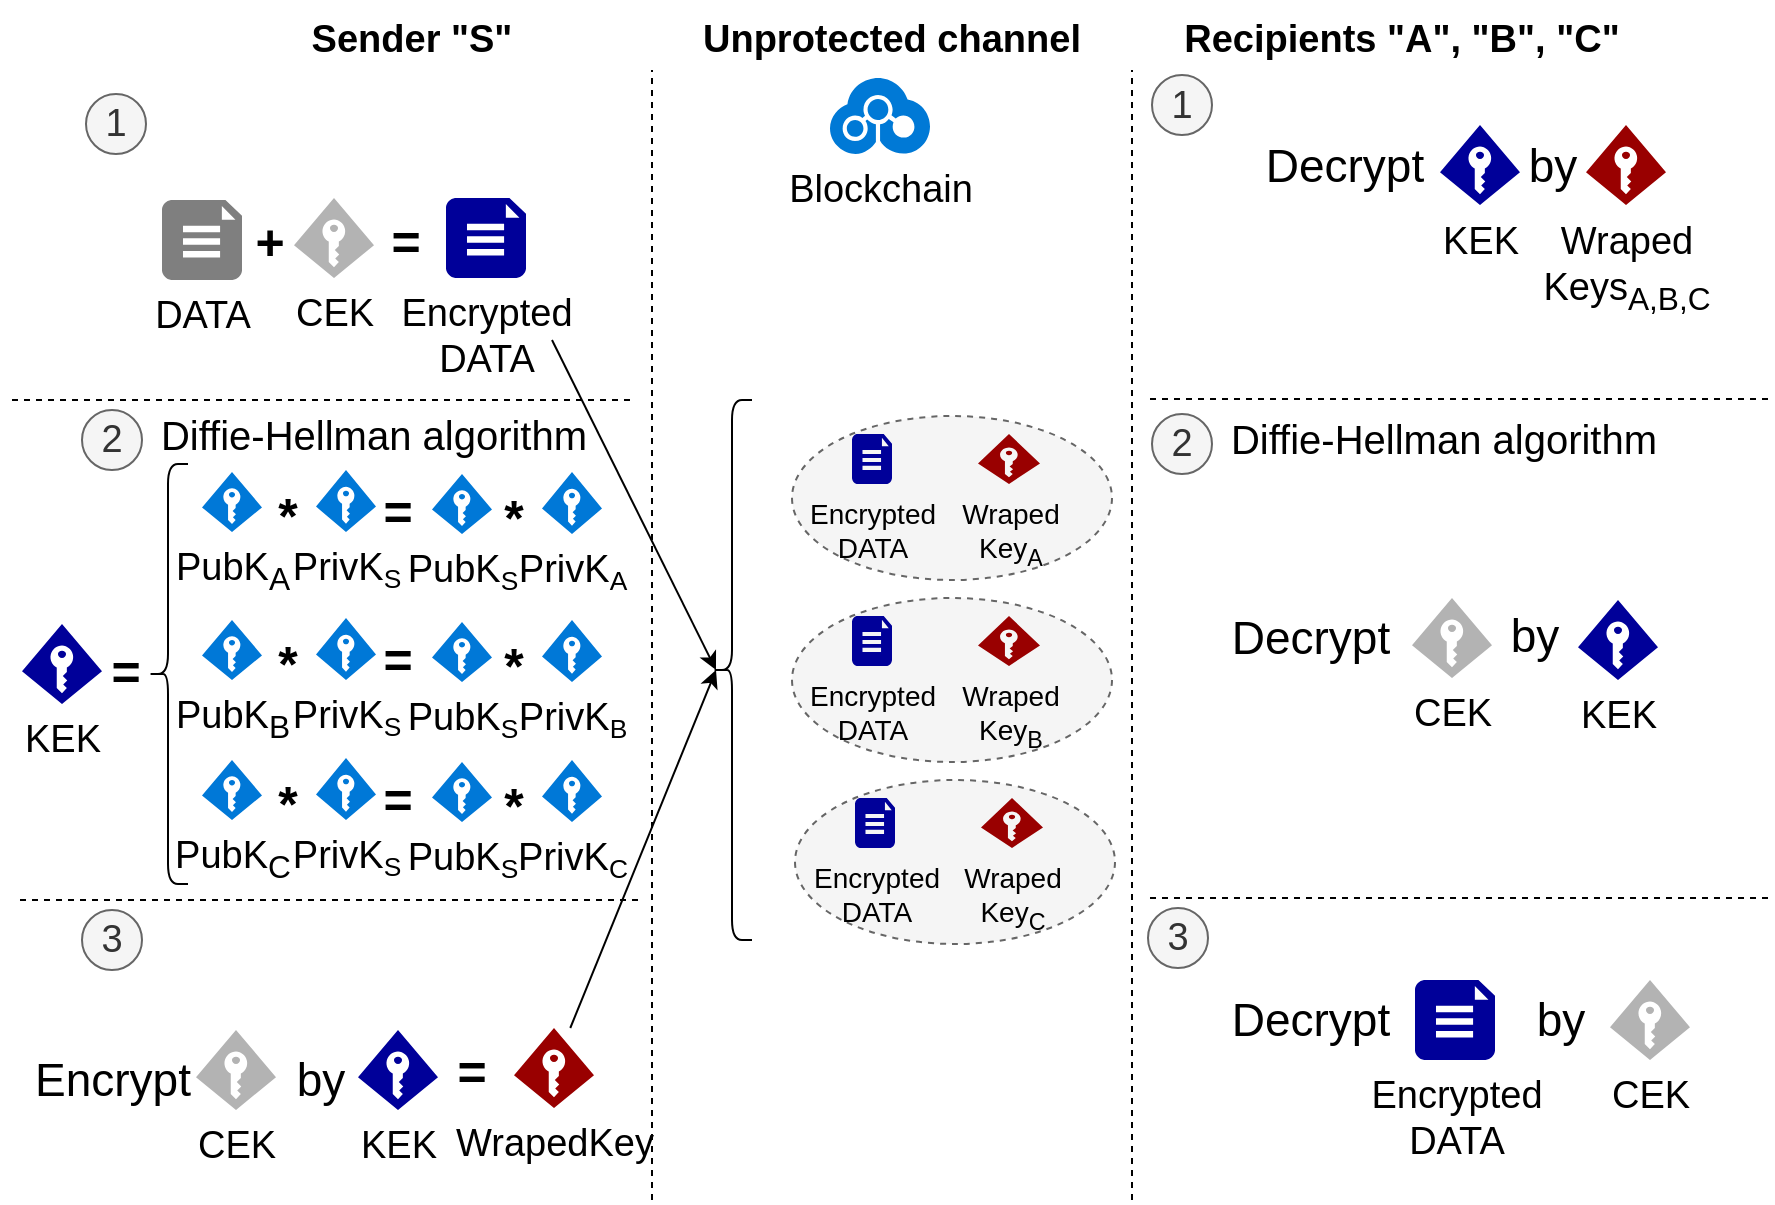 <mxfile version="11.0.4" type="device"><diagram id="H9eqBlYTDBoJXZ8dgoag" name="Page-1"><mxGraphModel dx="1292" dy="702" grid="1" gridSize="10" guides="1" tooltips="1" connect="1" arrows="1" fold="1" page="1" pageScale="1" pageWidth="1100" pageHeight="850" math="0" shadow="0"><root><mxCell id="0"/><mxCell id="1" parent="0"/><mxCell id="jH6wzmLvrW6OHqlmwqve-7" value="" style="endArrow=none;dashed=1;html=1;" edge="1" parent="1"><mxGeometry width="50" height="50" relative="1" as="geometry"><mxPoint x="410" y="800" as="sourcePoint"/><mxPoint x="410" y="235" as="targetPoint"/></mxGeometry></mxCell><mxCell id="jH6wzmLvrW6OHqlmwqve-8" value="" style="endArrow=none;dashed=1;html=1;" edge="1" parent="1"><mxGeometry width="50" height="50" relative="1" as="geometry"><mxPoint x="650" y="800" as="sourcePoint"/><mxPoint x="650" y="235" as="targetPoint"/></mxGeometry></mxCell><mxCell id="jH6wzmLvrW6OHqlmwqve-9" value="Sender &quot;S&quot;" style="text;html=1;strokeColor=none;fillColor=none;align=center;verticalAlign=middle;whiteSpace=wrap;rounded=0;fontSize=19;fontStyle=1" vertex="1" parent="1"><mxGeometry x="180" y="200" width="220" height="40" as="geometry"/></mxCell><mxCell id="jH6wzmLvrW6OHqlmwqve-10" value="Unprotected channel" style="text;html=1;strokeColor=none;fillColor=none;align=center;verticalAlign=middle;whiteSpace=wrap;rounded=0;fontSize=19;fontStyle=1" vertex="1" parent="1"><mxGeometry x="420" y="200" width="220" height="40" as="geometry"/></mxCell><mxCell id="jH6wzmLvrW6OHqlmwqve-11" value="Recipients &quot;A&quot;, &quot;B&quot;, &quot;C&quot;" style="text;html=1;strokeColor=none;fillColor=none;align=center;verticalAlign=middle;whiteSpace=wrap;rounded=0;fontSize=19;fontStyle=1" vertex="1" parent="1"><mxGeometry x="660" y="200" width="250" height="40" as="geometry"/></mxCell><mxCell id="jH6wzmLvrW6OHqlmwqve-15" value="" style="endArrow=none;dashed=1;html=1;fontSize=19;entryX=0.99;entryY=1.012;entryDx=0;entryDy=0;entryPerimeter=0;" edge="1" parent="1"><mxGeometry width="50" height="50" relative="1" as="geometry"><mxPoint x="90" y="400" as="sourcePoint"/><mxPoint x="399.824" y="399.941" as="targetPoint"/></mxGeometry></mxCell><mxCell id="jH6wzmLvrW6OHqlmwqve-17" value="CEK" style="shadow=0;dashed=0;html=1;strokeColor=none;fillColor=#B3B3B3;labelPosition=center;verticalLabelPosition=bottom;verticalAlign=top;align=center;shape=mxgraph.azure.access_control;pointerEvents=1;fontSize=19;" vertex="1" parent="1"><mxGeometry x="231" y="299" width="40" height="40" as="geometry"/></mxCell><mxCell id="jH6wzmLvrW6OHqlmwqve-18" value="DATA" style="pointerEvents=1;shadow=0;dashed=0;html=1;strokeColor=none;labelPosition=center;verticalLabelPosition=bottom;verticalAlign=top;align=center;shape=mxgraph.azure.file_2;fillColor=#7F7F7F;fontSize=19;" vertex="1" parent="1"><mxGeometry x="165" y="300" width="40" height="40" as="geometry"/></mxCell><mxCell id="jH6wzmLvrW6OHqlmwqve-19" value="&lt;b&gt;&lt;font style=&quot;font-size: 25px&quot;&gt;+&lt;/font&gt;&lt;/b&gt;" style="text;html=1;strokeColor=none;fillColor=none;align=center;verticalAlign=middle;whiteSpace=wrap;rounded=0;fontSize=19;" vertex="1" parent="1"><mxGeometry x="199" y="310" width="40" height="20" as="geometry"/></mxCell><mxCell id="jH6wzmLvrW6OHqlmwqve-20" value="&lt;b&gt;&lt;font style=&quot;font-size: 25px&quot;&gt;=&lt;/font&gt;&lt;/b&gt;" style="text;html=1;strokeColor=none;fillColor=none;align=center;verticalAlign=middle;whiteSpace=wrap;rounded=0;fontSize=19;" vertex="1" parent="1"><mxGeometry x="267" y="310" width="40" height="20" as="geometry"/></mxCell><mxCell id="jH6wzmLvrW6OHqlmwqve-21" value="Encrypted&lt;br&gt;DATA" style="pointerEvents=1;shadow=0;dashed=0;html=1;strokeColor=none;labelPosition=center;verticalLabelPosition=bottom;verticalAlign=top;align=center;shape=mxgraph.azure.file_2;fillColor=#000099;fontSize=19;" vertex="1" parent="1"><mxGeometry x="307" y="299" width="40" height="40" as="geometry"/></mxCell><mxCell id="jH6wzmLvrW6OHqlmwqve-26" value="KEK" style="shadow=0;dashed=0;html=1;strokeColor=none;fillColor=#000099;labelPosition=center;verticalLabelPosition=bottom;verticalAlign=top;align=center;shape=mxgraph.azure.access_control;pointerEvents=1;fontSize=19;" vertex="1" parent="1"><mxGeometry x="95" y="512" width="40" height="40" as="geometry"/></mxCell><mxCell id="jH6wzmLvrW6OHqlmwqve-27" value="&lt;b&gt;&lt;font style=&quot;font-size: 25px&quot;&gt;=&lt;/font&gt;&lt;/b&gt;" style="text;html=1;strokeColor=none;fillColor=none;align=center;verticalAlign=middle;whiteSpace=wrap;rounded=0;fontSize=19;" vertex="1" parent="1"><mxGeometry x="127" y="525" width="40" height="20" as="geometry"/></mxCell><mxCell id="jH6wzmLvrW6OHqlmwqve-28" value="PubK&lt;sub&gt;A&lt;/sub&gt;" style="pointerEvents=1;shadow=0;dashed=0;html=1;strokeColor=none;labelPosition=center;verticalLabelPosition=bottom;verticalAlign=top;align=center;shape=mxgraph.azure.access_control;fillColor=#0078D7;fontSize=19;" vertex="1" parent="1"><mxGeometry x="185" y="436" width="30" height="30" as="geometry"/></mxCell><mxCell id="jH6wzmLvrW6OHqlmwqve-31" value="&lt;b&gt;&lt;font style=&quot;font-size: 25px&quot;&gt;*&lt;/font&gt;&lt;/b&gt;" style="text;html=1;strokeColor=none;fillColor=none;align=center;verticalAlign=middle;whiteSpace=wrap;rounded=0;fontSize=19;" vertex="1" parent="1"><mxGeometry x="208" y="447" width="40" height="20" as="geometry"/></mxCell><mxCell id="jH6wzmLvrW6OHqlmwqve-32" value="PrivK&lt;span style=&quot;font-size: 15.833px&quot;&gt;&lt;sub&gt;S&lt;/sub&gt;&lt;/span&gt;" style="pointerEvents=1;shadow=0;dashed=0;html=1;strokeColor=none;labelPosition=center;verticalLabelPosition=bottom;verticalAlign=top;align=center;shape=mxgraph.azure.access_control;fillColor=#0078D7;fontSize=19;" vertex="1" parent="1"><mxGeometry x="242" y="435" width="30" height="31" as="geometry"/></mxCell><mxCell id="jH6wzmLvrW6OHqlmwqve-33" value="Blockchain" style="shadow=0;dashed=0;html=1;strokeColor=none;labelPosition=center;verticalLabelPosition=bottom;verticalAlign=top;align=center;shape=mxgraph.mscae.cloud.blockchain;fillColor=#0079D6;fontSize=19;" vertex="1" parent="1"><mxGeometry x="499" y="239" width="50" height="38" as="geometry"/></mxCell><mxCell id="jH6wzmLvrW6OHqlmwqve-34" value="&lt;b&gt;&lt;font style=&quot;font-size: 25px&quot;&gt;=&lt;/font&gt;&lt;/b&gt;" style="text;html=1;strokeColor=none;fillColor=none;align=center;verticalAlign=middle;whiteSpace=wrap;rounded=0;fontSize=19;" vertex="1" parent="1"><mxGeometry x="263" y="445" width="40" height="20" as="geometry"/></mxCell><mxCell id="jH6wzmLvrW6OHqlmwqve-35" value="1" style="ellipse;whiteSpace=wrap;html=1;aspect=fixed;fillColor=#f5f5f5;fontSize=19;strokeColor=#666666;fontColor=#333333;backgroundOutline=1;noLabel=0;shadow=0;" vertex="1" parent="1"><mxGeometry x="127" y="247" width="30" height="30" as="geometry"/></mxCell><mxCell id="jH6wzmLvrW6OHqlmwqve-36" value="2" style="ellipse;whiteSpace=wrap;html=1;aspect=fixed;fillColor=#f5f5f5;fontSize=19;strokeColor=#666666;fontColor=#333333;backgroundOutline=1;noLabel=0;shadow=0;" vertex="1" parent="1"><mxGeometry x="125" y="405" width="30" height="30" as="geometry"/></mxCell><mxCell id="jH6wzmLvrW6OHqlmwqve-37" value="PubK&lt;span style=&quot;font-size: 15.833px&quot;&gt;&lt;sub&gt;S&lt;/sub&gt;&lt;/span&gt;" style="pointerEvents=1;shadow=0;dashed=0;html=1;strokeColor=none;labelPosition=center;verticalLabelPosition=bottom;verticalAlign=top;align=center;shape=mxgraph.azure.access_control;fillColor=#0078D7;fontSize=19;" vertex="1" parent="1"><mxGeometry x="300" y="437" width="30" height="30" as="geometry"/></mxCell><mxCell id="jH6wzmLvrW6OHqlmwqve-38" value="&lt;b&gt;&lt;font style=&quot;font-size: 25px&quot;&gt;*&lt;/font&gt;&lt;/b&gt;" style="text;html=1;strokeColor=none;fillColor=none;align=center;verticalAlign=middle;whiteSpace=wrap;rounded=0;fontSize=19;" vertex="1" parent="1"><mxGeometry x="321" y="448" width="40" height="20" as="geometry"/></mxCell><mxCell id="jH6wzmLvrW6OHqlmwqve-39" value="PrivK&lt;span style=&quot;font-size: 15.833px&quot;&gt;&lt;sub&gt;A&lt;/sub&gt;&lt;/span&gt;" style="pointerEvents=1;shadow=0;dashed=0;html=1;strokeColor=none;labelPosition=center;verticalLabelPosition=bottom;verticalAlign=top;align=center;shape=mxgraph.azure.access_control;fillColor=#0078D7;fontSize=19;" vertex="1" parent="1"><mxGeometry x="355" y="436" width="30" height="31" as="geometry"/></mxCell><mxCell id="jH6wzmLvrW6OHqlmwqve-40" value="PubK&lt;sub&gt;B&lt;/sub&gt;" style="pointerEvents=1;shadow=0;dashed=0;html=1;strokeColor=none;labelPosition=center;verticalLabelPosition=bottom;verticalAlign=top;align=center;shape=mxgraph.azure.access_control;fillColor=#0078D7;fontSize=19;" vertex="1" parent="1"><mxGeometry x="185" y="510" width="30" height="30" as="geometry"/></mxCell><mxCell id="jH6wzmLvrW6OHqlmwqve-41" value="&lt;b&gt;&lt;font style=&quot;font-size: 25px&quot;&gt;*&lt;/font&gt;&lt;/b&gt;" style="text;html=1;strokeColor=none;fillColor=none;align=center;verticalAlign=middle;whiteSpace=wrap;rounded=0;fontSize=19;" vertex="1" parent="1"><mxGeometry x="208" y="521" width="40" height="20" as="geometry"/></mxCell><mxCell id="jH6wzmLvrW6OHqlmwqve-42" value="PrivK&lt;span style=&quot;font-size: 15.833px&quot;&gt;&lt;sub&gt;S&lt;/sub&gt;&lt;/span&gt;" style="pointerEvents=1;shadow=0;dashed=0;html=1;strokeColor=none;labelPosition=center;verticalLabelPosition=bottom;verticalAlign=top;align=center;shape=mxgraph.azure.access_control;fillColor=#0078D7;fontSize=19;" vertex="1" parent="1"><mxGeometry x="242" y="509" width="30" height="31" as="geometry"/></mxCell><mxCell id="jH6wzmLvrW6OHqlmwqve-43" value="&lt;b&gt;&lt;font style=&quot;font-size: 25px&quot;&gt;=&lt;/font&gt;&lt;/b&gt;" style="text;html=1;strokeColor=none;fillColor=none;align=center;verticalAlign=middle;whiteSpace=wrap;rounded=0;fontSize=19;" vertex="1" parent="1"><mxGeometry x="263" y="519" width="40" height="20" as="geometry"/></mxCell><mxCell id="jH6wzmLvrW6OHqlmwqve-44" value="PubK&lt;span style=&quot;font-size: 15.833px&quot;&gt;&lt;sub&gt;S&lt;/sub&gt;&lt;/span&gt;" style="pointerEvents=1;shadow=0;dashed=0;html=1;strokeColor=none;labelPosition=center;verticalLabelPosition=bottom;verticalAlign=top;align=center;shape=mxgraph.azure.access_control;fillColor=#0078D7;fontSize=19;" vertex="1" parent="1"><mxGeometry x="300" y="511" width="30" height="30" as="geometry"/></mxCell><mxCell id="jH6wzmLvrW6OHqlmwqve-45" value="&lt;b&gt;&lt;font style=&quot;font-size: 25px&quot;&gt;*&lt;/font&gt;&lt;/b&gt;" style="text;html=1;strokeColor=none;fillColor=none;align=center;verticalAlign=middle;whiteSpace=wrap;rounded=0;fontSize=19;" vertex="1" parent="1"><mxGeometry x="321" y="522" width="40" height="20" as="geometry"/></mxCell><mxCell id="jH6wzmLvrW6OHqlmwqve-46" value="PrivK&lt;span style=&quot;font-size: 15.833px&quot;&gt;&lt;sub&gt;B&lt;/sub&gt;&lt;/span&gt;" style="pointerEvents=1;shadow=0;dashed=0;html=1;strokeColor=none;labelPosition=center;verticalLabelPosition=bottom;verticalAlign=top;align=center;shape=mxgraph.azure.access_control;fillColor=#0078D7;fontSize=19;" vertex="1" parent="1"><mxGeometry x="355" y="510" width="30" height="31" as="geometry"/></mxCell><mxCell id="jH6wzmLvrW6OHqlmwqve-47" value="PubK&lt;sub&gt;C&lt;/sub&gt;" style="pointerEvents=1;shadow=0;dashed=0;html=1;strokeColor=none;labelPosition=center;verticalLabelPosition=bottom;verticalAlign=top;align=center;shape=mxgraph.azure.access_control;fillColor=#0078D7;fontSize=19;" vertex="1" parent="1"><mxGeometry x="185" y="580" width="30" height="30" as="geometry"/></mxCell><mxCell id="jH6wzmLvrW6OHqlmwqve-48" value="&lt;b&gt;&lt;font style=&quot;font-size: 25px&quot;&gt;*&lt;/font&gt;&lt;/b&gt;" style="text;html=1;strokeColor=none;fillColor=none;align=center;verticalAlign=middle;whiteSpace=wrap;rounded=0;fontSize=19;" vertex="1" parent="1"><mxGeometry x="208" y="591" width="40" height="20" as="geometry"/></mxCell><mxCell id="jH6wzmLvrW6OHqlmwqve-49" value="PrivK&lt;span style=&quot;font-size: 15.833px&quot;&gt;&lt;sub&gt;S&lt;/sub&gt;&lt;/span&gt;" style="pointerEvents=1;shadow=0;dashed=0;html=1;strokeColor=none;labelPosition=center;verticalLabelPosition=bottom;verticalAlign=top;align=center;shape=mxgraph.azure.access_control;fillColor=#0078D7;fontSize=19;" vertex="1" parent="1"><mxGeometry x="242" y="579" width="30" height="31" as="geometry"/></mxCell><mxCell id="jH6wzmLvrW6OHqlmwqve-50" value="&lt;b&gt;&lt;font style=&quot;font-size: 25px&quot;&gt;=&lt;/font&gt;&lt;/b&gt;" style="text;html=1;strokeColor=none;fillColor=none;align=center;verticalAlign=middle;whiteSpace=wrap;rounded=0;fontSize=19;" vertex="1" parent="1"><mxGeometry x="263" y="589" width="40" height="20" as="geometry"/></mxCell><mxCell id="jH6wzmLvrW6OHqlmwqve-51" value="PubK&lt;span style=&quot;font-size: 15.833px&quot;&gt;&lt;sub&gt;S&lt;/sub&gt;&lt;/span&gt;" style="pointerEvents=1;shadow=0;dashed=0;html=1;strokeColor=none;labelPosition=center;verticalLabelPosition=bottom;verticalAlign=top;align=center;shape=mxgraph.azure.access_control;fillColor=#0078D7;fontSize=19;" vertex="1" parent="1"><mxGeometry x="300" y="581" width="30" height="30" as="geometry"/></mxCell><mxCell id="jH6wzmLvrW6OHqlmwqve-52" value="&lt;b&gt;&lt;font style=&quot;font-size: 25px&quot;&gt;*&lt;/font&gt;&lt;/b&gt;" style="text;html=1;strokeColor=none;fillColor=none;align=center;verticalAlign=middle;whiteSpace=wrap;rounded=0;fontSize=19;" vertex="1" parent="1"><mxGeometry x="321" y="592" width="40" height="20" as="geometry"/></mxCell><mxCell id="jH6wzmLvrW6OHqlmwqve-53" value="PrivK&lt;span style=&quot;font-size: 15.833px&quot;&gt;&lt;sub&gt;C&lt;/sub&gt;&lt;/span&gt;" style="pointerEvents=1;shadow=0;dashed=0;html=1;strokeColor=none;labelPosition=center;verticalLabelPosition=bottom;verticalAlign=top;align=center;shape=mxgraph.azure.access_control;fillColor=#0078D7;fontSize=19;" vertex="1" parent="1"><mxGeometry x="355" y="580" width="30" height="31" as="geometry"/></mxCell><mxCell id="jH6wzmLvrW6OHqlmwqve-54" value="" style="shape=curlyBracket;whiteSpace=wrap;html=1;rounded=1;shadow=0;fillColor=none;fontSize=19;" vertex="1" parent="1"><mxGeometry x="158" y="432" width="20" height="210" as="geometry"/></mxCell><mxCell id="jH6wzmLvrW6OHqlmwqve-56" value="" style="endArrow=none;dashed=1;html=1;fontSize=19;entryX=0.99;entryY=1.012;entryDx=0;entryDy=0;entryPerimeter=0;" edge="1" parent="1"><mxGeometry width="50" height="50" relative="1" as="geometry"><mxPoint x="94" y="650" as="sourcePoint"/><mxPoint x="403.824" y="649.941" as="targetPoint"/></mxGeometry></mxCell><mxCell id="jH6wzmLvrW6OHqlmwqve-57" value="3" style="ellipse;whiteSpace=wrap;html=1;aspect=fixed;fillColor=#f5f5f5;fontSize=19;strokeColor=#666666;fontColor=#333333;backgroundOutline=1;noLabel=0;shadow=0;" vertex="1" parent="1"><mxGeometry x="125" y="655" width="30" height="30" as="geometry"/></mxCell><mxCell id="jH6wzmLvrW6OHqlmwqve-59" value="Encrypt" style="text;html=1;strokeColor=none;fillColor=none;align=center;verticalAlign=middle;whiteSpace=wrap;rounded=0;shadow=0;fontSize=23;" vertex="1" parent="1"><mxGeometry x="84.5" y="725" width="111" height="30" as="geometry"/></mxCell><mxCell id="jH6wzmLvrW6OHqlmwqve-60" value="CEK" style="shadow=0;dashed=0;html=1;strokeColor=none;fillColor=#B3B3B3;labelPosition=center;verticalLabelPosition=bottom;verticalAlign=top;align=center;shape=mxgraph.azure.access_control;pointerEvents=1;fontSize=19;" vertex="1" parent="1"><mxGeometry x="182" y="715" width="40" height="40" as="geometry"/></mxCell><mxCell id="jH6wzmLvrW6OHqlmwqve-61" value="by" style="text;html=1;strokeColor=none;fillColor=none;align=center;verticalAlign=middle;whiteSpace=wrap;rounded=0;shadow=0;fontSize=23;" vertex="1" parent="1"><mxGeometry x="228" y="725" width="33" height="30" as="geometry"/></mxCell><mxCell id="jH6wzmLvrW6OHqlmwqve-62" value="KEK" style="shadow=0;dashed=0;html=1;strokeColor=none;fillColor=#000099;labelPosition=center;verticalLabelPosition=bottom;verticalAlign=top;align=center;shape=mxgraph.azure.access_control;pointerEvents=1;fontSize=19;" vertex="1" parent="1"><mxGeometry x="263" y="715" width="40" height="40" as="geometry"/></mxCell><mxCell id="jH6wzmLvrW6OHqlmwqve-63" value="&lt;b&gt;&lt;font style=&quot;font-size: 25px&quot;&gt;=&lt;/font&gt;&lt;/b&gt;" style="text;html=1;strokeColor=none;fillColor=none;align=center;verticalAlign=middle;whiteSpace=wrap;rounded=0;fontSize=19;" vertex="1" parent="1"><mxGeometry x="300" y="725" width="40" height="20" as="geometry"/></mxCell><mxCell id="jH6wzmLvrW6OHqlmwqve-64" value="WrapedKey" style="shadow=0;dashed=0;html=1;strokeColor=none;fillColor=#990000;labelPosition=center;verticalLabelPosition=bottom;verticalAlign=top;align=center;shape=mxgraph.azure.access_control;pointerEvents=1;fontSize=19;" vertex="1" parent="1"><mxGeometry x="341" y="714" width="40" height="40" as="geometry"/></mxCell><mxCell id="jH6wzmLvrW6OHqlmwqve-65" value="" style="endArrow=classic;html=1;fontSize=23;fontColor=#990000;entryX=0.1;entryY=0.5;entryDx=0;entryDy=0;entryPerimeter=0;" edge="1" parent="1" target="jH6wzmLvrW6OHqlmwqve-67"><mxGeometry width="50" height="50" relative="1" as="geometry"><mxPoint x="360" y="370" as="sourcePoint"/><mxPoint x="442" y="520" as="targetPoint"/></mxGeometry></mxCell><mxCell id="jH6wzmLvrW6OHqlmwqve-66" value="" style="endArrow=classic;html=1;fontSize=23;fontColor=#990000;entryX=0.1;entryY=0.5;entryDx=0;entryDy=0;entryPerimeter=0;" edge="1" parent="1" source="jH6wzmLvrW6OHqlmwqve-64" target="jH6wzmLvrW6OHqlmwqve-67"><mxGeometry width="50" height="50" relative="1" as="geometry"><mxPoint x="381" y="740" as="sourcePoint"/><mxPoint x="440" y="540" as="targetPoint"/></mxGeometry></mxCell><mxCell id="jH6wzmLvrW6OHqlmwqve-67" value="" style="shape=curlyBracket;whiteSpace=wrap;html=1;rounded=1;shadow=0;fillColor=none;fontSize=19;" vertex="1" parent="1"><mxGeometry x="440" y="400" width="20" height="270" as="geometry"/></mxCell><mxCell id="jH6wzmLvrW6OHqlmwqve-68" value="" style="ellipse;whiteSpace=wrap;html=1;shadow=0;fillColor=#f5f5f5;fontSize=23;fontColor=#333333;dashed=1;strokeColor=#666666;" vertex="1" parent="1"><mxGeometry x="480" y="408" width="160" height="82" as="geometry"/></mxCell><mxCell id="jH6wzmLvrW6OHqlmwqve-69" value="Encrypted&lt;br style=&quot;font-size: 14px;&quot;&gt;DATA" style="pointerEvents=1;shadow=0;dashed=0;html=1;strokeColor=none;labelPosition=center;verticalLabelPosition=bottom;verticalAlign=top;align=center;shape=mxgraph.azure.file_2;fillColor=#000099;fontSize=14;" vertex="1" parent="1"><mxGeometry x="510" y="417" width="20" height="25" as="geometry"/></mxCell><mxCell id="jH6wzmLvrW6OHqlmwqve-70" value="Wraped&lt;br&gt;Key&lt;sub&gt;A&lt;/sub&gt;" style="shadow=0;dashed=0;html=1;strokeColor=none;fillColor=#990000;labelPosition=center;verticalLabelPosition=bottom;verticalAlign=top;align=center;shape=mxgraph.azure.access_control;pointerEvents=1;fontSize=14;" vertex="1" parent="1"><mxGeometry x="573" y="417" width="31" height="25" as="geometry"/></mxCell><mxCell id="jH6wzmLvrW6OHqlmwqve-73" value="" style="ellipse;whiteSpace=wrap;html=1;shadow=0;fillColor=#f5f5f5;fontSize=23;fontColor=#333333;dashed=1;strokeColor=#666666;" vertex="1" parent="1"><mxGeometry x="480" y="499" width="160" height="82" as="geometry"/></mxCell><mxCell id="jH6wzmLvrW6OHqlmwqve-74" value="Encrypted&lt;br style=&quot;font-size: 14px;&quot;&gt;DATA" style="pointerEvents=1;shadow=0;dashed=0;html=1;strokeColor=none;labelPosition=center;verticalLabelPosition=bottom;verticalAlign=top;align=center;shape=mxgraph.azure.file_2;fillColor=#000099;fontSize=14;" vertex="1" parent="1"><mxGeometry x="510" y="508" width="20" height="25" as="geometry"/></mxCell><mxCell id="jH6wzmLvrW6OHqlmwqve-75" value="Wraped&lt;br&gt;Key&lt;sub&gt;B&lt;/sub&gt;" style="shadow=0;dashed=0;html=1;strokeColor=none;fillColor=#990000;labelPosition=center;verticalLabelPosition=bottom;verticalAlign=top;align=center;shape=mxgraph.azure.access_control;pointerEvents=1;fontSize=14;" vertex="1" parent="1"><mxGeometry x="573" y="508" width="31" height="25" as="geometry"/></mxCell><mxCell id="jH6wzmLvrW6OHqlmwqve-76" value="" style="ellipse;whiteSpace=wrap;html=1;shadow=0;fillColor=#f5f5f5;fontSize=23;fontColor=#333333;dashed=1;strokeColor=#666666;" vertex="1" parent="1"><mxGeometry x="481.5" y="590" width="160" height="82" as="geometry"/></mxCell><mxCell id="jH6wzmLvrW6OHqlmwqve-77" value="Encrypted&lt;br style=&quot;font-size: 14px;&quot;&gt;DATA" style="pointerEvents=1;shadow=0;dashed=0;html=1;strokeColor=none;labelPosition=center;verticalLabelPosition=bottom;verticalAlign=top;align=center;shape=mxgraph.azure.file_2;fillColor=#000099;fontSize=14;" vertex="1" parent="1"><mxGeometry x="511.5" y="599" width="20" height="25" as="geometry"/></mxCell><mxCell id="jH6wzmLvrW6OHqlmwqve-78" value="Wraped&lt;br&gt;Key&lt;sub&gt;C&lt;/sub&gt;" style="shadow=0;dashed=0;html=1;strokeColor=none;fillColor=#990000;labelPosition=center;verticalLabelPosition=bottom;verticalAlign=top;align=center;shape=mxgraph.azure.access_control;pointerEvents=1;fontSize=14;" vertex="1" parent="1"><mxGeometry x="574.5" y="599" width="31" height="25" as="geometry"/></mxCell><mxCell id="jH6wzmLvrW6OHqlmwqve-79" value="Diffie-Hellman algorithm" style="text;html=1;strokeColor=none;fillColor=none;align=center;verticalAlign=middle;whiteSpace=wrap;rounded=0;shadow=0;fontSize=20;" vertex="1" parent="1"><mxGeometry x="142" y="402" width="258" height="30" as="geometry"/></mxCell><mxCell id="jH6wzmLvrW6OHqlmwqve-128" value="Decrypt" style="text;html=1;strokeColor=none;fillColor=none;align=center;verticalAlign=middle;whiteSpace=wrap;rounded=0;shadow=0;fontSize=23;" vertex="1" parent="1"><mxGeometry x="700.5" y="267.5" width="111" height="30" as="geometry"/></mxCell><mxCell id="jH6wzmLvrW6OHqlmwqve-129" value="CEK" style="shadow=0;dashed=0;html=1;strokeColor=none;fillColor=#B3B3B3;labelPosition=center;verticalLabelPosition=bottom;verticalAlign=top;align=center;shape=mxgraph.azure.access_control;pointerEvents=1;fontSize=19;" vertex="1" parent="1"><mxGeometry x="790" y="499" width="40" height="40" as="geometry"/></mxCell><mxCell id="jH6wzmLvrW6OHqlmwqve-130" value="by" style="text;html=1;strokeColor=none;fillColor=none;align=center;verticalAlign=middle;whiteSpace=wrap;rounded=0;shadow=0;fontSize=23;" vertex="1" parent="1"><mxGeometry x="844" y="267.5" width="33" height="30" as="geometry"/></mxCell><mxCell id="jH6wzmLvrW6OHqlmwqve-131" value="KEK" style="shadow=0;dashed=0;html=1;strokeColor=none;fillColor=#000099;labelPosition=center;verticalLabelPosition=bottom;verticalAlign=top;align=center;shape=mxgraph.azure.access_control;pointerEvents=1;fontSize=19;" vertex="1" parent="1"><mxGeometry x="804" y="262.5" width="40" height="40" as="geometry"/></mxCell><mxCell id="jH6wzmLvrW6OHqlmwqve-133" value="Wraped&lt;br&gt;Keys&lt;sub&gt;A,B,C&lt;/sub&gt;" style="shadow=0;dashed=0;html=1;strokeColor=none;fillColor=#990000;labelPosition=center;verticalLabelPosition=bottom;verticalAlign=top;align=center;shape=mxgraph.azure.access_control;pointerEvents=1;fontSize=19;" vertex="1" parent="1"><mxGeometry x="877" y="262.5" width="40" height="40" as="geometry"/></mxCell><mxCell id="jH6wzmLvrW6OHqlmwqve-134" value="1" style="ellipse;whiteSpace=wrap;html=1;aspect=fixed;fillColor=#f5f5f5;fontSize=19;strokeColor=#666666;fontColor=#333333;backgroundOutline=1;noLabel=0;shadow=0;" vertex="1" parent="1"><mxGeometry x="660" y="237.5" width="30" height="30" as="geometry"/></mxCell><mxCell id="jH6wzmLvrW6OHqlmwqve-135" value="" style="endArrow=none;dashed=1;html=1;fontSize=19;entryX=0.99;entryY=1.012;entryDx=0;entryDy=0;entryPerimeter=0;" edge="1" parent="1"><mxGeometry width="50" height="50" relative="1" as="geometry"><mxPoint x="659" y="399.5" as="sourcePoint"/><mxPoint x="968.824" y="399.441" as="targetPoint"/></mxGeometry></mxCell><mxCell id="jH6wzmLvrW6OHqlmwqve-136" value="Decrypt" style="text;html=1;strokeColor=none;fillColor=none;align=center;verticalAlign=middle;whiteSpace=wrap;rounded=0;shadow=0;fontSize=23;" vertex="1" parent="1"><mxGeometry x="684" y="504" width="111" height="30" as="geometry"/></mxCell><mxCell id="jH6wzmLvrW6OHqlmwqve-137" value="2" style="ellipse;whiteSpace=wrap;html=1;aspect=fixed;fillColor=#f5f5f5;fontSize=19;strokeColor=#666666;fontColor=#333333;backgroundOutline=1;noLabel=0;shadow=0;" vertex="1" parent="1"><mxGeometry x="660" y="407" width="30" height="30" as="geometry"/></mxCell><mxCell id="jH6wzmLvrW6OHqlmwqve-138" value="Diffie-Hellman algorithm" style="text;html=1;strokeColor=none;fillColor=none;align=center;verticalAlign=middle;whiteSpace=wrap;rounded=0;shadow=0;fontSize=20;" vertex="1" parent="1"><mxGeometry x="677" y="404" width="258" height="30" as="geometry"/></mxCell><mxCell id="jH6wzmLvrW6OHqlmwqve-139" value="by" style="text;html=1;strokeColor=none;fillColor=none;align=center;verticalAlign=middle;whiteSpace=wrap;rounded=0;shadow=0;fontSize=23;" vertex="1" parent="1"><mxGeometry x="835" y="503" width="33" height="30" as="geometry"/></mxCell><mxCell id="jH6wzmLvrW6OHqlmwqve-140" value="KEK" style="shadow=0;dashed=0;html=1;strokeColor=none;fillColor=#000099;labelPosition=center;verticalLabelPosition=bottom;verticalAlign=top;align=center;shape=mxgraph.azure.access_control;pointerEvents=1;fontSize=19;" vertex="1" parent="1"><mxGeometry x="873" y="500" width="40" height="40" as="geometry"/></mxCell><mxCell id="jH6wzmLvrW6OHqlmwqve-141" value="" style="endArrow=none;dashed=1;html=1;fontSize=19;entryX=0.99;entryY=1.012;entryDx=0;entryDy=0;entryPerimeter=0;" edge="1" parent="1"><mxGeometry width="50" height="50" relative="1" as="geometry"><mxPoint x="659" y="649" as="sourcePoint"/><mxPoint x="968.824" y="648.941" as="targetPoint"/></mxGeometry></mxCell><mxCell id="jH6wzmLvrW6OHqlmwqve-142" value="3" style="ellipse;whiteSpace=wrap;html=1;aspect=fixed;fillColor=#f5f5f5;fontSize=19;strokeColor=#666666;fontColor=#333333;backgroundOutline=1;noLabel=0;shadow=0;" vertex="1" parent="1"><mxGeometry x="658" y="654" width="30" height="30" as="geometry"/></mxCell><mxCell id="jH6wzmLvrW6OHqlmwqve-143" value="Decrypt" style="text;html=1;strokeColor=none;fillColor=none;align=center;verticalAlign=middle;whiteSpace=wrap;rounded=0;shadow=0;fontSize=23;" vertex="1" parent="1"><mxGeometry x="684" y="695" width="111" height="30" as="geometry"/></mxCell><mxCell id="jH6wzmLvrW6OHqlmwqve-145" value="Encrypted&lt;br&gt;DATA" style="pointerEvents=1;shadow=0;dashed=0;html=1;strokeColor=none;labelPosition=center;verticalLabelPosition=bottom;verticalAlign=top;align=center;shape=mxgraph.azure.file_2;fillColor=#000099;fontSize=19;" vertex="1" parent="1"><mxGeometry x="791.5" y="690" width="40" height="40" as="geometry"/></mxCell><mxCell id="jH6wzmLvrW6OHqlmwqve-146" value="by" style="text;html=1;strokeColor=none;fillColor=none;align=center;verticalAlign=middle;whiteSpace=wrap;rounded=0;shadow=0;fontSize=23;" vertex="1" parent="1"><mxGeometry x="847.5" y="695" width="33" height="30" as="geometry"/></mxCell><mxCell id="jH6wzmLvrW6OHqlmwqve-147" value="CEK" style="shadow=0;dashed=0;html=1;strokeColor=none;fillColor=#B3B3B3;labelPosition=center;verticalLabelPosition=bottom;verticalAlign=top;align=center;shape=mxgraph.azure.access_control;pointerEvents=1;fontSize=19;" vertex="1" parent="1"><mxGeometry x="889" y="690" width="40" height="40" as="geometry"/></mxCell></root></mxGraphModel></diagram></mxfile>
